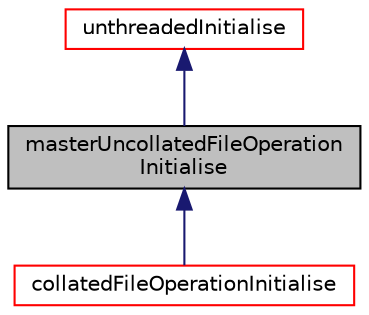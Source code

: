digraph "masterUncollatedFileOperationInitialise"
{
  bgcolor="transparent";
  edge [fontname="Helvetica",fontsize="10",labelfontname="Helvetica",labelfontsize="10"];
  node [fontname="Helvetica",fontsize="10",shape=record];
  Node1 [label="masterUncollatedFileOperation\lInitialise",height=0.2,width=0.4,color="black", fillcolor="grey75", style="filled" fontcolor="black"];
  Node2 -> Node1 [dir="back",color="midnightblue",fontsize="10",style="solid",fontname="Helvetica"];
  Node2 [label="unthreadedInitialise",height=0.2,width=0.4,color="red",URL="$classFoam_1_1fileOperations_1_1unthreadedInitialise.html"];
  Node1 -> Node3 [dir="back",color="midnightblue",fontsize="10",style="solid",fontname="Helvetica"];
  Node3 [label="collatedFileOperationInitialise",height=0.2,width=0.4,color="red",URL="$classFoam_1_1fileOperations_1_1collatedFileOperationInitialise.html"];
}
